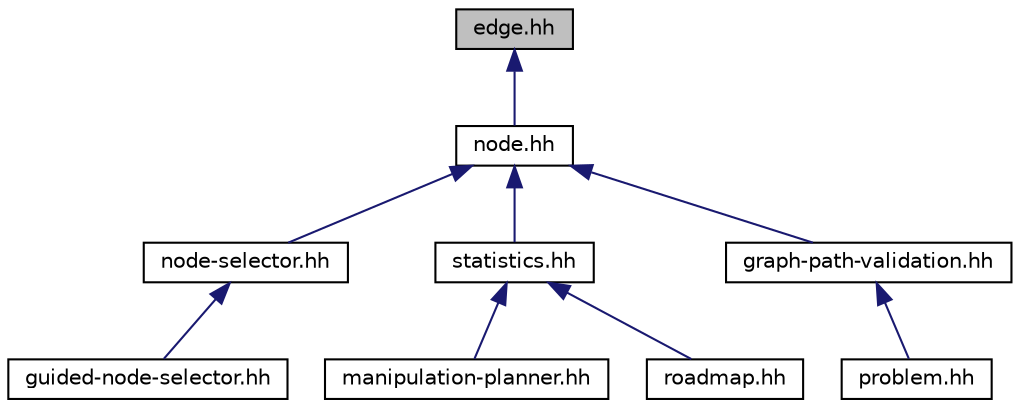 digraph "edge.hh"
{
  edge [fontname="Helvetica",fontsize="10",labelfontname="Helvetica",labelfontsize="10"];
  node [fontname="Helvetica",fontsize="10",shape=record];
  Node1 [label="edge.hh",height=0.2,width=0.4,color="black", fillcolor="grey75", style="filled" fontcolor="black"];
  Node1 -> Node2 [dir="back",color="midnightblue",fontsize="10",style="solid",fontname="Helvetica"];
  Node2 [label="node.hh",height=0.2,width=0.4,color="black", fillcolor="white", style="filled",URL="$a00003.html"];
  Node2 -> Node3 [dir="back",color="midnightblue",fontsize="10",style="solid",fontname="Helvetica"];
  Node3 [label="node-selector.hh",height=0.2,width=0.4,color="black", fillcolor="white", style="filled",URL="$a00044.html"];
  Node3 -> Node4 [dir="back",color="midnightblue",fontsize="10",style="solid",fontname="Helvetica"];
  Node4 [label="guided-node-selector.hh",height=0.2,width=0.4,color="black", fillcolor="white", style="filled",URL="$a00040.html"];
  Node2 -> Node5 [dir="back",color="midnightblue",fontsize="10",style="solid",fontname="Helvetica"];
  Node5 [label="statistics.hh",height=0.2,width=0.4,color="black", fillcolor="white", style="filled",URL="$a00047.html"];
  Node5 -> Node6 [dir="back",color="midnightblue",fontsize="10",style="solid",fontname="Helvetica"];
  Node6 [label="manipulation-planner.hh",height=0.2,width=0.4,color="black", fillcolor="white", style="filled",URL="$a00043.html"];
  Node5 -> Node7 [dir="back",color="midnightblue",fontsize="10",style="solid",fontname="Helvetica"];
  Node7 [label="roadmap.hh",height=0.2,width=0.4,color="black", fillcolor="white", style="filled",URL="$a00046.html"];
  Node2 -> Node8 [dir="back",color="midnightblue",fontsize="10",style="solid",fontname="Helvetica"];
  Node8 [label="graph-path-validation.hh",height=0.2,width=0.4,color="black", fillcolor="white", style="filled",URL="$a00037.html"];
  Node8 -> Node9 [dir="back",color="midnightblue",fontsize="10",style="solid",fontname="Helvetica"];
  Node9 [label="problem.hh",height=0.2,width=0.4,color="black", fillcolor="white", style="filled",URL="$a00004.html"];
}
